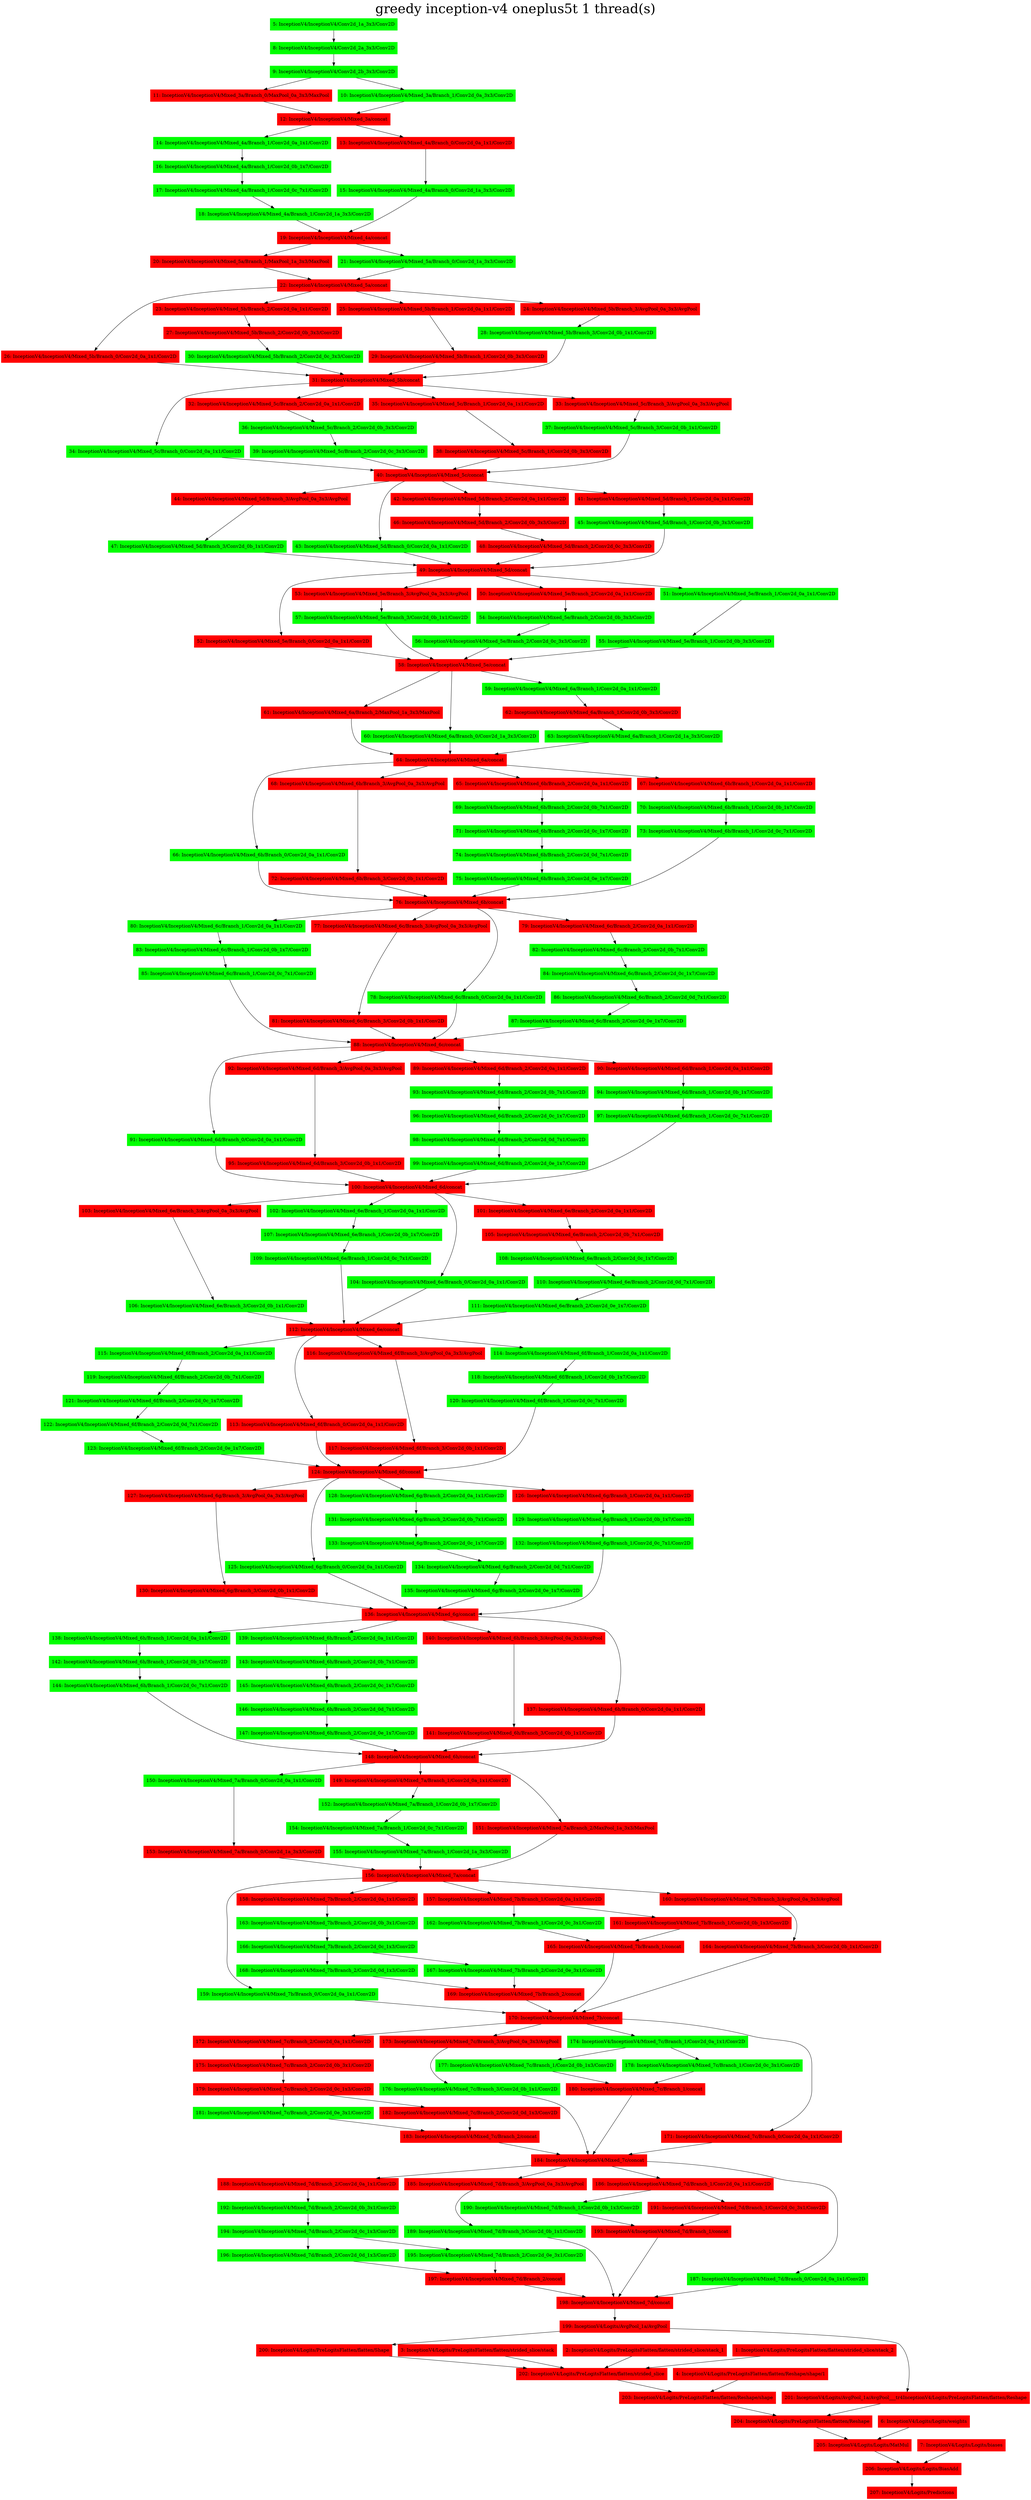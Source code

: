 digraph G {
label     = "greedy inception-v4 oneplus5t 1 thread(s)"
    labelloc  =  t // t: Place the graph's title on top.
    fontsize  = 40 // Make title stand out by giving a large font size
    fontcolor = black"5: InceptionV4/InceptionV4/Conv2d_1a_3x3/Conv2D"->"8: InceptionV4/InceptionV4/Conv2d_2a_3x3/Conv2D";
"5: InceptionV4/InceptionV4/Conv2d_1a_3x3/Conv2D" [shape=box,style=filled,color=green];
"8: InceptionV4/InceptionV4/Conv2d_2a_3x3/Conv2D"->"9: InceptionV4/InceptionV4/Conv2d_2b_3x3/Conv2D";
"8: InceptionV4/InceptionV4/Conv2d_2a_3x3/Conv2D" [shape=box,style=filled,color=green];
"9: InceptionV4/InceptionV4/Conv2d_2b_3x3/Conv2D"->"11: InceptionV4/InceptionV4/Mixed_3a/Branch_0/MaxPool_0a_3x3/MaxPool";
"9: InceptionV4/InceptionV4/Conv2d_2b_3x3/Conv2D"->"10: InceptionV4/InceptionV4/Mixed_3a/Branch_1/Conv2d_0a_3x3/Conv2D";
"9: InceptionV4/InceptionV4/Conv2d_2b_3x3/Conv2D" [shape=box,style=filled,color=green];
"11: InceptionV4/InceptionV4/Mixed_3a/Branch_0/MaxPool_0a_3x3/MaxPool"->"12: InceptionV4/InceptionV4/Mixed_3a/concat";
"11: InceptionV4/InceptionV4/Mixed_3a/Branch_0/MaxPool_0a_3x3/MaxPool" [shape=box,style=filled,color=red];
"10: InceptionV4/InceptionV4/Mixed_3a/Branch_1/Conv2d_0a_3x3/Conv2D"->"12: InceptionV4/InceptionV4/Mixed_3a/concat";
"10: InceptionV4/InceptionV4/Mixed_3a/Branch_1/Conv2d_0a_3x3/Conv2D" [shape=box,style=filled,color=green];
"12: InceptionV4/InceptionV4/Mixed_3a/concat"->"14: InceptionV4/InceptionV4/Mixed_4a/Branch_1/Conv2d_0a_1x1/Conv2D";
"12: InceptionV4/InceptionV4/Mixed_3a/concat"->"13: InceptionV4/InceptionV4/Mixed_4a/Branch_0/Conv2d_0a_1x1/Conv2D";
"12: InceptionV4/InceptionV4/Mixed_3a/concat" [shape=box,style=filled,color=red];
"13: InceptionV4/InceptionV4/Mixed_4a/Branch_0/Conv2d_0a_1x1/Conv2D"->"15: InceptionV4/InceptionV4/Mixed_4a/Branch_0/Conv2d_1a_3x3/Conv2D";
"13: InceptionV4/InceptionV4/Mixed_4a/Branch_0/Conv2d_0a_1x1/Conv2D" [shape=box,style=filled,color=red];
"15: InceptionV4/InceptionV4/Mixed_4a/Branch_0/Conv2d_1a_3x3/Conv2D"->"19: InceptionV4/InceptionV4/Mixed_4a/concat";
"15: InceptionV4/InceptionV4/Mixed_4a/Branch_0/Conv2d_1a_3x3/Conv2D" [shape=box,style=filled,color=green];
"14: InceptionV4/InceptionV4/Mixed_4a/Branch_1/Conv2d_0a_1x1/Conv2D"->"16: InceptionV4/InceptionV4/Mixed_4a/Branch_1/Conv2d_0b_1x7/Conv2D";
"14: InceptionV4/InceptionV4/Mixed_4a/Branch_1/Conv2d_0a_1x1/Conv2D" [shape=box,style=filled,color=green];
"16: InceptionV4/InceptionV4/Mixed_4a/Branch_1/Conv2d_0b_1x7/Conv2D"->"17: InceptionV4/InceptionV4/Mixed_4a/Branch_1/Conv2d_0c_7x1/Conv2D";
"16: InceptionV4/InceptionV4/Mixed_4a/Branch_1/Conv2d_0b_1x7/Conv2D" [shape=box,style=filled,color=green];
"17: InceptionV4/InceptionV4/Mixed_4a/Branch_1/Conv2d_0c_7x1/Conv2D"->"18: InceptionV4/InceptionV4/Mixed_4a/Branch_1/Conv2d_1a_3x3/Conv2D";
"17: InceptionV4/InceptionV4/Mixed_4a/Branch_1/Conv2d_0c_7x1/Conv2D" [shape=box,style=filled,color=green];
"18: InceptionV4/InceptionV4/Mixed_4a/Branch_1/Conv2d_1a_3x3/Conv2D"->"19: InceptionV4/InceptionV4/Mixed_4a/concat";
"18: InceptionV4/InceptionV4/Mixed_4a/Branch_1/Conv2d_1a_3x3/Conv2D" [shape=box,style=filled,color=green];
"19: InceptionV4/InceptionV4/Mixed_4a/concat"->"20: InceptionV4/InceptionV4/Mixed_5a/Branch_1/MaxPool_1a_3x3/MaxPool";
"19: InceptionV4/InceptionV4/Mixed_4a/concat"->"21: InceptionV4/InceptionV4/Mixed_5a/Branch_0/Conv2d_1a_3x3/Conv2D";
"19: InceptionV4/InceptionV4/Mixed_4a/concat" [shape=box,style=filled,color=red];
"21: InceptionV4/InceptionV4/Mixed_5a/Branch_0/Conv2d_1a_3x3/Conv2D"->"22: InceptionV4/InceptionV4/Mixed_5a/concat";
"21: InceptionV4/InceptionV4/Mixed_5a/Branch_0/Conv2d_1a_3x3/Conv2D" [shape=box,style=filled,color=green];
"20: InceptionV4/InceptionV4/Mixed_5a/Branch_1/MaxPool_1a_3x3/MaxPool"->"22: InceptionV4/InceptionV4/Mixed_5a/concat";
"20: InceptionV4/InceptionV4/Mixed_5a/Branch_1/MaxPool_1a_3x3/MaxPool" [shape=box,style=filled,color=red];
"22: InceptionV4/InceptionV4/Mixed_5a/concat"->"26: InceptionV4/InceptionV4/Mixed_5b/Branch_0/Conv2d_0a_1x1/Conv2D";
"22: InceptionV4/InceptionV4/Mixed_5a/concat"->"23: InceptionV4/InceptionV4/Mixed_5b/Branch_2/Conv2d_0a_1x1/Conv2D";
"22: InceptionV4/InceptionV4/Mixed_5a/concat"->"25: InceptionV4/InceptionV4/Mixed_5b/Branch_1/Conv2d_0a_1x1/Conv2D";
"22: InceptionV4/InceptionV4/Mixed_5a/concat"->"24: InceptionV4/InceptionV4/Mixed_5b/Branch_3/AvgPool_0a_3x3/AvgPool";
"22: InceptionV4/InceptionV4/Mixed_5a/concat" [shape=box,style=filled,color=red];
"26: InceptionV4/InceptionV4/Mixed_5b/Branch_0/Conv2d_0a_1x1/Conv2D"->"31: InceptionV4/InceptionV4/Mixed_5b/concat";
"26: InceptionV4/InceptionV4/Mixed_5b/Branch_0/Conv2d_0a_1x1/Conv2D" [shape=box,style=filled,color=red];
"25: InceptionV4/InceptionV4/Mixed_5b/Branch_1/Conv2d_0a_1x1/Conv2D"->"29: InceptionV4/InceptionV4/Mixed_5b/Branch_1/Conv2d_0b_3x3/Conv2D";
"25: InceptionV4/InceptionV4/Mixed_5b/Branch_1/Conv2d_0a_1x1/Conv2D" [shape=box,style=filled,color=red];
"29: InceptionV4/InceptionV4/Mixed_5b/Branch_1/Conv2d_0b_3x3/Conv2D"->"31: InceptionV4/InceptionV4/Mixed_5b/concat";
"29: InceptionV4/InceptionV4/Mixed_5b/Branch_1/Conv2d_0b_3x3/Conv2D" [shape=box,style=filled,color=red];
"23: InceptionV4/InceptionV4/Mixed_5b/Branch_2/Conv2d_0a_1x1/Conv2D"->"27: InceptionV4/InceptionV4/Mixed_5b/Branch_2/Conv2d_0b_3x3/Conv2D";
"23: InceptionV4/InceptionV4/Mixed_5b/Branch_2/Conv2d_0a_1x1/Conv2D" [shape=box,style=filled,color=red];
"27: InceptionV4/InceptionV4/Mixed_5b/Branch_2/Conv2d_0b_3x3/Conv2D"->"30: InceptionV4/InceptionV4/Mixed_5b/Branch_2/Conv2d_0c_3x3/Conv2D";
"27: InceptionV4/InceptionV4/Mixed_5b/Branch_2/Conv2d_0b_3x3/Conv2D" [shape=box,style=filled,color=red];
"30: InceptionV4/InceptionV4/Mixed_5b/Branch_2/Conv2d_0c_3x3/Conv2D"->"31: InceptionV4/InceptionV4/Mixed_5b/concat";
"30: InceptionV4/InceptionV4/Mixed_5b/Branch_2/Conv2d_0c_3x3/Conv2D" [shape=box,style=filled,color=green];
"24: InceptionV4/InceptionV4/Mixed_5b/Branch_3/AvgPool_0a_3x3/AvgPool"->"28: InceptionV4/InceptionV4/Mixed_5b/Branch_3/Conv2d_0b_1x1/Conv2D";
"24: InceptionV4/InceptionV4/Mixed_5b/Branch_3/AvgPool_0a_3x3/AvgPool" [shape=box,style=filled,color=red];
"28: InceptionV4/InceptionV4/Mixed_5b/Branch_3/Conv2d_0b_1x1/Conv2D"->"31: InceptionV4/InceptionV4/Mixed_5b/concat";
"28: InceptionV4/InceptionV4/Mixed_5b/Branch_3/Conv2d_0b_1x1/Conv2D" [shape=box,style=filled,color=green];
"31: InceptionV4/InceptionV4/Mixed_5b/concat"->"34: InceptionV4/InceptionV4/Mixed_5c/Branch_0/Conv2d_0a_1x1/Conv2D";
"31: InceptionV4/InceptionV4/Mixed_5b/concat"->"32: InceptionV4/InceptionV4/Mixed_5c/Branch_2/Conv2d_0a_1x1/Conv2D";
"31: InceptionV4/InceptionV4/Mixed_5b/concat"->"35: InceptionV4/InceptionV4/Mixed_5c/Branch_1/Conv2d_0a_1x1/Conv2D";
"31: InceptionV4/InceptionV4/Mixed_5b/concat"->"33: InceptionV4/InceptionV4/Mixed_5c/Branch_3/AvgPool_0a_3x3/AvgPool";
"31: InceptionV4/InceptionV4/Mixed_5b/concat" [shape=box,style=filled,color=red];
"34: InceptionV4/InceptionV4/Mixed_5c/Branch_0/Conv2d_0a_1x1/Conv2D"->"40: InceptionV4/InceptionV4/Mixed_5c/concat";
"34: InceptionV4/InceptionV4/Mixed_5c/Branch_0/Conv2d_0a_1x1/Conv2D" [shape=box,style=filled,color=green];
"35: InceptionV4/InceptionV4/Mixed_5c/Branch_1/Conv2d_0a_1x1/Conv2D"->"38: InceptionV4/InceptionV4/Mixed_5c/Branch_1/Conv2d_0b_3x3/Conv2D";
"35: InceptionV4/InceptionV4/Mixed_5c/Branch_1/Conv2d_0a_1x1/Conv2D" [shape=box,style=filled,color=red];
"38: InceptionV4/InceptionV4/Mixed_5c/Branch_1/Conv2d_0b_3x3/Conv2D"->"40: InceptionV4/InceptionV4/Mixed_5c/concat";
"38: InceptionV4/InceptionV4/Mixed_5c/Branch_1/Conv2d_0b_3x3/Conv2D" [shape=box,style=filled,color=red];
"32: InceptionV4/InceptionV4/Mixed_5c/Branch_2/Conv2d_0a_1x1/Conv2D"->"36: InceptionV4/InceptionV4/Mixed_5c/Branch_2/Conv2d_0b_3x3/Conv2D";
"32: InceptionV4/InceptionV4/Mixed_5c/Branch_2/Conv2d_0a_1x1/Conv2D" [shape=box,style=filled,color=red];
"36: InceptionV4/InceptionV4/Mixed_5c/Branch_2/Conv2d_0b_3x3/Conv2D"->"39: InceptionV4/InceptionV4/Mixed_5c/Branch_2/Conv2d_0c_3x3/Conv2D";
"36: InceptionV4/InceptionV4/Mixed_5c/Branch_2/Conv2d_0b_3x3/Conv2D" [shape=box,style=filled,color=green];
"39: InceptionV4/InceptionV4/Mixed_5c/Branch_2/Conv2d_0c_3x3/Conv2D"->"40: InceptionV4/InceptionV4/Mixed_5c/concat";
"39: InceptionV4/InceptionV4/Mixed_5c/Branch_2/Conv2d_0c_3x3/Conv2D" [shape=box,style=filled,color=green];
"33: InceptionV4/InceptionV4/Mixed_5c/Branch_3/AvgPool_0a_3x3/AvgPool"->"37: InceptionV4/InceptionV4/Mixed_5c/Branch_3/Conv2d_0b_1x1/Conv2D";
"33: InceptionV4/InceptionV4/Mixed_5c/Branch_3/AvgPool_0a_3x3/AvgPool" [shape=box,style=filled,color=red];
"37: InceptionV4/InceptionV4/Mixed_5c/Branch_3/Conv2d_0b_1x1/Conv2D"->"40: InceptionV4/InceptionV4/Mixed_5c/concat";
"37: InceptionV4/InceptionV4/Mixed_5c/Branch_3/Conv2d_0b_1x1/Conv2D" [shape=box,style=filled,color=green];
"40: InceptionV4/InceptionV4/Mixed_5c/concat"->"44: InceptionV4/InceptionV4/Mixed_5d/Branch_3/AvgPool_0a_3x3/AvgPool";
"40: InceptionV4/InceptionV4/Mixed_5c/concat"->"43: InceptionV4/InceptionV4/Mixed_5d/Branch_0/Conv2d_0a_1x1/Conv2D";
"40: InceptionV4/InceptionV4/Mixed_5c/concat"->"42: InceptionV4/InceptionV4/Mixed_5d/Branch_2/Conv2d_0a_1x1/Conv2D";
"40: InceptionV4/InceptionV4/Mixed_5c/concat"->"41: InceptionV4/InceptionV4/Mixed_5d/Branch_1/Conv2d_0a_1x1/Conv2D";
"40: InceptionV4/InceptionV4/Mixed_5c/concat" [shape=box,style=filled,color=red];
"43: InceptionV4/InceptionV4/Mixed_5d/Branch_0/Conv2d_0a_1x1/Conv2D"->"49: InceptionV4/InceptionV4/Mixed_5d/concat";
"43: InceptionV4/InceptionV4/Mixed_5d/Branch_0/Conv2d_0a_1x1/Conv2D" [shape=box,style=filled,color=green];
"41: InceptionV4/InceptionV4/Mixed_5d/Branch_1/Conv2d_0a_1x1/Conv2D"->"45: InceptionV4/InceptionV4/Mixed_5d/Branch_1/Conv2d_0b_3x3/Conv2D";
"41: InceptionV4/InceptionV4/Mixed_5d/Branch_1/Conv2d_0a_1x1/Conv2D" [shape=box,style=filled,color=red];
"45: InceptionV4/InceptionV4/Mixed_5d/Branch_1/Conv2d_0b_3x3/Conv2D"->"49: InceptionV4/InceptionV4/Mixed_5d/concat";
"45: InceptionV4/InceptionV4/Mixed_5d/Branch_1/Conv2d_0b_3x3/Conv2D" [shape=box,style=filled,color=green];
"42: InceptionV4/InceptionV4/Mixed_5d/Branch_2/Conv2d_0a_1x1/Conv2D"->"46: InceptionV4/InceptionV4/Mixed_5d/Branch_2/Conv2d_0b_3x3/Conv2D";
"42: InceptionV4/InceptionV4/Mixed_5d/Branch_2/Conv2d_0a_1x1/Conv2D" [shape=box,style=filled,color=red];
"46: InceptionV4/InceptionV4/Mixed_5d/Branch_2/Conv2d_0b_3x3/Conv2D"->"48: InceptionV4/InceptionV4/Mixed_5d/Branch_2/Conv2d_0c_3x3/Conv2D";
"46: InceptionV4/InceptionV4/Mixed_5d/Branch_2/Conv2d_0b_3x3/Conv2D" [shape=box,style=filled,color=red];
"48: InceptionV4/InceptionV4/Mixed_5d/Branch_2/Conv2d_0c_3x3/Conv2D"->"49: InceptionV4/InceptionV4/Mixed_5d/concat";
"48: InceptionV4/InceptionV4/Mixed_5d/Branch_2/Conv2d_0c_3x3/Conv2D" [shape=box,style=filled,color=red];
"44: InceptionV4/InceptionV4/Mixed_5d/Branch_3/AvgPool_0a_3x3/AvgPool"->"47: InceptionV4/InceptionV4/Mixed_5d/Branch_3/Conv2d_0b_1x1/Conv2D";
"44: InceptionV4/InceptionV4/Mixed_5d/Branch_3/AvgPool_0a_3x3/AvgPool" [shape=box,style=filled,color=red];
"47: InceptionV4/InceptionV4/Mixed_5d/Branch_3/Conv2d_0b_1x1/Conv2D"->"49: InceptionV4/InceptionV4/Mixed_5d/concat";
"47: InceptionV4/InceptionV4/Mixed_5d/Branch_3/Conv2d_0b_1x1/Conv2D" [shape=box,style=filled,color=green];
"49: InceptionV4/InceptionV4/Mixed_5d/concat"->"52: InceptionV4/InceptionV4/Mixed_5e/Branch_0/Conv2d_0a_1x1/Conv2D";
"49: InceptionV4/InceptionV4/Mixed_5d/concat"->"53: InceptionV4/InceptionV4/Mixed_5e/Branch_3/AvgPool_0a_3x3/AvgPool";
"49: InceptionV4/InceptionV4/Mixed_5d/concat"->"50: InceptionV4/InceptionV4/Mixed_5e/Branch_2/Conv2d_0a_1x1/Conv2D";
"49: InceptionV4/InceptionV4/Mixed_5d/concat"->"51: InceptionV4/InceptionV4/Mixed_5e/Branch_1/Conv2d_0a_1x1/Conv2D";
"49: InceptionV4/InceptionV4/Mixed_5d/concat" [shape=box,style=filled,color=red];
"52: InceptionV4/InceptionV4/Mixed_5e/Branch_0/Conv2d_0a_1x1/Conv2D"->"58: InceptionV4/InceptionV4/Mixed_5e/concat";
"52: InceptionV4/InceptionV4/Mixed_5e/Branch_0/Conv2d_0a_1x1/Conv2D" [shape=box,style=filled,color=red];
"51: InceptionV4/InceptionV4/Mixed_5e/Branch_1/Conv2d_0a_1x1/Conv2D"->"55: InceptionV4/InceptionV4/Mixed_5e/Branch_1/Conv2d_0b_3x3/Conv2D";
"51: InceptionV4/InceptionV4/Mixed_5e/Branch_1/Conv2d_0a_1x1/Conv2D" [shape=box,style=filled,color=green];
"55: InceptionV4/InceptionV4/Mixed_5e/Branch_1/Conv2d_0b_3x3/Conv2D"->"58: InceptionV4/InceptionV4/Mixed_5e/concat";
"55: InceptionV4/InceptionV4/Mixed_5e/Branch_1/Conv2d_0b_3x3/Conv2D" [shape=box,style=filled,color=green];
"50: InceptionV4/InceptionV4/Mixed_5e/Branch_2/Conv2d_0a_1x1/Conv2D"->"54: InceptionV4/InceptionV4/Mixed_5e/Branch_2/Conv2d_0b_3x3/Conv2D";
"50: InceptionV4/InceptionV4/Mixed_5e/Branch_2/Conv2d_0a_1x1/Conv2D" [shape=box,style=filled,color=red];
"54: InceptionV4/InceptionV4/Mixed_5e/Branch_2/Conv2d_0b_3x3/Conv2D"->"56: InceptionV4/InceptionV4/Mixed_5e/Branch_2/Conv2d_0c_3x3/Conv2D";
"54: InceptionV4/InceptionV4/Mixed_5e/Branch_2/Conv2d_0b_3x3/Conv2D" [shape=box,style=filled,color=green];
"56: InceptionV4/InceptionV4/Mixed_5e/Branch_2/Conv2d_0c_3x3/Conv2D"->"58: InceptionV4/InceptionV4/Mixed_5e/concat";
"56: InceptionV4/InceptionV4/Mixed_5e/Branch_2/Conv2d_0c_3x3/Conv2D" [shape=box,style=filled,color=green];
"53: InceptionV4/InceptionV4/Mixed_5e/Branch_3/AvgPool_0a_3x3/AvgPool"->"57: InceptionV4/InceptionV4/Mixed_5e/Branch_3/Conv2d_0b_1x1/Conv2D";
"53: InceptionV4/InceptionV4/Mixed_5e/Branch_3/AvgPool_0a_3x3/AvgPool" [shape=box,style=filled,color=red];
"57: InceptionV4/InceptionV4/Mixed_5e/Branch_3/Conv2d_0b_1x1/Conv2D"->"58: InceptionV4/InceptionV4/Mixed_5e/concat";
"57: InceptionV4/InceptionV4/Mixed_5e/Branch_3/Conv2d_0b_1x1/Conv2D" [shape=box,style=filled,color=green];
"58: InceptionV4/InceptionV4/Mixed_5e/concat"->"61: InceptionV4/InceptionV4/Mixed_6a/Branch_2/MaxPool_1a_3x3/MaxPool";
"58: InceptionV4/InceptionV4/Mixed_5e/concat"->"60: InceptionV4/InceptionV4/Mixed_6a/Branch_0/Conv2d_1a_3x3/Conv2D";
"58: InceptionV4/InceptionV4/Mixed_5e/concat"->"59: InceptionV4/InceptionV4/Mixed_6a/Branch_1/Conv2d_0a_1x1/Conv2D";
"58: InceptionV4/InceptionV4/Mixed_5e/concat" [shape=box,style=filled,color=red];
"60: InceptionV4/InceptionV4/Mixed_6a/Branch_0/Conv2d_1a_3x3/Conv2D"->"64: InceptionV4/InceptionV4/Mixed_6a/concat";
"60: InceptionV4/InceptionV4/Mixed_6a/Branch_0/Conv2d_1a_3x3/Conv2D" [shape=box,style=filled,color=green];
"59: InceptionV4/InceptionV4/Mixed_6a/Branch_1/Conv2d_0a_1x1/Conv2D"->"62: InceptionV4/InceptionV4/Mixed_6a/Branch_1/Conv2d_0b_3x3/Conv2D";
"59: InceptionV4/InceptionV4/Mixed_6a/Branch_1/Conv2d_0a_1x1/Conv2D" [shape=box,style=filled,color=green];
"62: InceptionV4/InceptionV4/Mixed_6a/Branch_1/Conv2d_0b_3x3/Conv2D"->"63: InceptionV4/InceptionV4/Mixed_6a/Branch_1/Conv2d_1a_3x3/Conv2D";
"62: InceptionV4/InceptionV4/Mixed_6a/Branch_1/Conv2d_0b_3x3/Conv2D" [shape=box,style=filled,color=red];
"63: InceptionV4/InceptionV4/Mixed_6a/Branch_1/Conv2d_1a_3x3/Conv2D"->"64: InceptionV4/InceptionV4/Mixed_6a/concat";
"63: InceptionV4/InceptionV4/Mixed_6a/Branch_1/Conv2d_1a_3x3/Conv2D" [shape=box,style=filled,color=green];
"61: InceptionV4/InceptionV4/Mixed_6a/Branch_2/MaxPool_1a_3x3/MaxPool"->"64: InceptionV4/InceptionV4/Mixed_6a/concat";
"61: InceptionV4/InceptionV4/Mixed_6a/Branch_2/MaxPool_1a_3x3/MaxPool" [shape=box,style=filled,color=red];
"64: InceptionV4/InceptionV4/Mixed_6a/concat"->"66: InceptionV4/InceptionV4/Mixed_6b/Branch_0/Conv2d_0a_1x1/Conv2D";
"64: InceptionV4/InceptionV4/Mixed_6a/concat"->"68: InceptionV4/InceptionV4/Mixed_6b/Branch_3/AvgPool_0a_3x3/AvgPool";
"64: InceptionV4/InceptionV4/Mixed_6a/concat"->"65: InceptionV4/InceptionV4/Mixed_6b/Branch_2/Conv2d_0a_1x1/Conv2D";
"64: InceptionV4/InceptionV4/Mixed_6a/concat"->"67: InceptionV4/InceptionV4/Mixed_6b/Branch_1/Conv2d_0a_1x1/Conv2D";
"64: InceptionV4/InceptionV4/Mixed_6a/concat" [shape=box,style=filled,color=red];
"66: InceptionV4/InceptionV4/Mixed_6b/Branch_0/Conv2d_0a_1x1/Conv2D"->"76: InceptionV4/InceptionV4/Mixed_6b/concat";
"66: InceptionV4/InceptionV4/Mixed_6b/Branch_0/Conv2d_0a_1x1/Conv2D" [shape=box,style=filled,color=green];
"67: InceptionV4/InceptionV4/Mixed_6b/Branch_1/Conv2d_0a_1x1/Conv2D"->"70: InceptionV4/InceptionV4/Mixed_6b/Branch_1/Conv2d_0b_1x7/Conv2D";
"67: InceptionV4/InceptionV4/Mixed_6b/Branch_1/Conv2d_0a_1x1/Conv2D" [shape=box,style=filled,color=red];
"70: InceptionV4/InceptionV4/Mixed_6b/Branch_1/Conv2d_0b_1x7/Conv2D"->"73: InceptionV4/InceptionV4/Mixed_6b/Branch_1/Conv2d_0c_7x1/Conv2D";
"70: InceptionV4/InceptionV4/Mixed_6b/Branch_1/Conv2d_0b_1x7/Conv2D" [shape=box,style=filled,color=green];
"73: InceptionV4/InceptionV4/Mixed_6b/Branch_1/Conv2d_0c_7x1/Conv2D"->"76: InceptionV4/InceptionV4/Mixed_6b/concat";
"73: InceptionV4/InceptionV4/Mixed_6b/Branch_1/Conv2d_0c_7x1/Conv2D" [shape=box,style=filled,color=green];
"65: InceptionV4/InceptionV4/Mixed_6b/Branch_2/Conv2d_0a_1x1/Conv2D"->"69: InceptionV4/InceptionV4/Mixed_6b/Branch_2/Conv2d_0b_7x1/Conv2D";
"65: InceptionV4/InceptionV4/Mixed_6b/Branch_2/Conv2d_0a_1x1/Conv2D" [shape=box,style=filled,color=red];
"69: InceptionV4/InceptionV4/Mixed_6b/Branch_2/Conv2d_0b_7x1/Conv2D"->"71: InceptionV4/InceptionV4/Mixed_6b/Branch_2/Conv2d_0c_1x7/Conv2D";
"69: InceptionV4/InceptionV4/Mixed_6b/Branch_2/Conv2d_0b_7x1/Conv2D" [shape=box,style=filled,color=green];
"71: InceptionV4/InceptionV4/Mixed_6b/Branch_2/Conv2d_0c_1x7/Conv2D"->"74: InceptionV4/InceptionV4/Mixed_6b/Branch_2/Conv2d_0d_7x1/Conv2D";
"71: InceptionV4/InceptionV4/Mixed_6b/Branch_2/Conv2d_0c_1x7/Conv2D" [shape=box,style=filled,color=green];
"74: InceptionV4/InceptionV4/Mixed_6b/Branch_2/Conv2d_0d_7x1/Conv2D"->"75: InceptionV4/InceptionV4/Mixed_6b/Branch_2/Conv2d_0e_1x7/Conv2D";
"74: InceptionV4/InceptionV4/Mixed_6b/Branch_2/Conv2d_0d_7x1/Conv2D" [shape=box,style=filled,color=green];
"75: InceptionV4/InceptionV4/Mixed_6b/Branch_2/Conv2d_0e_1x7/Conv2D"->"76: InceptionV4/InceptionV4/Mixed_6b/concat";
"75: InceptionV4/InceptionV4/Mixed_6b/Branch_2/Conv2d_0e_1x7/Conv2D" [shape=box,style=filled,color=green];
"68: InceptionV4/InceptionV4/Mixed_6b/Branch_3/AvgPool_0a_3x3/AvgPool"->"72: InceptionV4/InceptionV4/Mixed_6b/Branch_3/Conv2d_0b_1x1/Conv2D";
"68: InceptionV4/InceptionV4/Mixed_6b/Branch_3/AvgPool_0a_3x3/AvgPool" [shape=box,style=filled,color=red];
"72: InceptionV4/InceptionV4/Mixed_6b/Branch_3/Conv2d_0b_1x1/Conv2D"->"76: InceptionV4/InceptionV4/Mixed_6b/concat";
"72: InceptionV4/InceptionV4/Mixed_6b/Branch_3/Conv2d_0b_1x1/Conv2D" [shape=box,style=filled,color=red];
"76: InceptionV4/InceptionV4/Mixed_6b/concat"->"80: InceptionV4/InceptionV4/Mixed_6c/Branch_1/Conv2d_0a_1x1/Conv2D";
"76: InceptionV4/InceptionV4/Mixed_6b/concat"->"77: InceptionV4/InceptionV4/Mixed_6c/Branch_3/AvgPool_0a_3x3/AvgPool";
"76: InceptionV4/InceptionV4/Mixed_6b/concat"->"78: InceptionV4/InceptionV4/Mixed_6c/Branch_0/Conv2d_0a_1x1/Conv2D";
"76: InceptionV4/InceptionV4/Mixed_6b/concat"->"79: InceptionV4/InceptionV4/Mixed_6c/Branch_2/Conv2d_0a_1x1/Conv2D";
"76: InceptionV4/InceptionV4/Mixed_6b/concat" [shape=box,style=filled,color=red];
"78: InceptionV4/InceptionV4/Mixed_6c/Branch_0/Conv2d_0a_1x1/Conv2D"->"88: InceptionV4/InceptionV4/Mixed_6c/concat";
"78: InceptionV4/InceptionV4/Mixed_6c/Branch_0/Conv2d_0a_1x1/Conv2D" [shape=box,style=filled,color=green];
"80: InceptionV4/InceptionV4/Mixed_6c/Branch_1/Conv2d_0a_1x1/Conv2D"->"83: InceptionV4/InceptionV4/Mixed_6c/Branch_1/Conv2d_0b_1x7/Conv2D";
"80: InceptionV4/InceptionV4/Mixed_6c/Branch_1/Conv2d_0a_1x1/Conv2D" [shape=box,style=filled,color=green];
"83: InceptionV4/InceptionV4/Mixed_6c/Branch_1/Conv2d_0b_1x7/Conv2D"->"85: InceptionV4/InceptionV4/Mixed_6c/Branch_1/Conv2d_0c_7x1/Conv2D";
"83: InceptionV4/InceptionV4/Mixed_6c/Branch_1/Conv2d_0b_1x7/Conv2D" [shape=box,style=filled,color=green];
"85: InceptionV4/InceptionV4/Mixed_6c/Branch_1/Conv2d_0c_7x1/Conv2D"->"88: InceptionV4/InceptionV4/Mixed_6c/concat";
"85: InceptionV4/InceptionV4/Mixed_6c/Branch_1/Conv2d_0c_7x1/Conv2D" [shape=box,style=filled,color=green];
"79: InceptionV4/InceptionV4/Mixed_6c/Branch_2/Conv2d_0a_1x1/Conv2D"->"82: InceptionV4/InceptionV4/Mixed_6c/Branch_2/Conv2d_0b_7x1/Conv2D";
"79: InceptionV4/InceptionV4/Mixed_6c/Branch_2/Conv2d_0a_1x1/Conv2D" [shape=box,style=filled,color=red];
"82: InceptionV4/InceptionV4/Mixed_6c/Branch_2/Conv2d_0b_7x1/Conv2D"->"84: InceptionV4/InceptionV4/Mixed_6c/Branch_2/Conv2d_0c_1x7/Conv2D";
"82: InceptionV4/InceptionV4/Mixed_6c/Branch_2/Conv2d_0b_7x1/Conv2D" [shape=box,style=filled,color=green];
"84: InceptionV4/InceptionV4/Mixed_6c/Branch_2/Conv2d_0c_1x7/Conv2D"->"86: InceptionV4/InceptionV4/Mixed_6c/Branch_2/Conv2d_0d_7x1/Conv2D";
"84: InceptionV4/InceptionV4/Mixed_6c/Branch_2/Conv2d_0c_1x7/Conv2D" [shape=box,style=filled,color=green];
"86: InceptionV4/InceptionV4/Mixed_6c/Branch_2/Conv2d_0d_7x1/Conv2D"->"87: InceptionV4/InceptionV4/Mixed_6c/Branch_2/Conv2d_0e_1x7/Conv2D";
"86: InceptionV4/InceptionV4/Mixed_6c/Branch_2/Conv2d_0d_7x1/Conv2D" [shape=box,style=filled,color=green];
"87: InceptionV4/InceptionV4/Mixed_6c/Branch_2/Conv2d_0e_1x7/Conv2D"->"88: InceptionV4/InceptionV4/Mixed_6c/concat";
"87: InceptionV4/InceptionV4/Mixed_6c/Branch_2/Conv2d_0e_1x7/Conv2D" [shape=box,style=filled,color=green];
"77: InceptionV4/InceptionV4/Mixed_6c/Branch_3/AvgPool_0a_3x3/AvgPool"->"81: InceptionV4/InceptionV4/Mixed_6c/Branch_3/Conv2d_0b_1x1/Conv2D";
"77: InceptionV4/InceptionV4/Mixed_6c/Branch_3/AvgPool_0a_3x3/AvgPool" [shape=box,style=filled,color=red];
"81: InceptionV4/InceptionV4/Mixed_6c/Branch_3/Conv2d_0b_1x1/Conv2D"->"88: InceptionV4/InceptionV4/Mixed_6c/concat";
"81: InceptionV4/InceptionV4/Mixed_6c/Branch_3/Conv2d_0b_1x1/Conv2D" [shape=box,style=filled,color=red];
"88: InceptionV4/InceptionV4/Mixed_6c/concat"->"91: InceptionV4/InceptionV4/Mixed_6d/Branch_0/Conv2d_0a_1x1/Conv2D";
"88: InceptionV4/InceptionV4/Mixed_6c/concat"->"92: InceptionV4/InceptionV4/Mixed_6d/Branch_3/AvgPool_0a_3x3/AvgPool";
"88: InceptionV4/InceptionV4/Mixed_6c/concat"->"89: InceptionV4/InceptionV4/Mixed_6d/Branch_2/Conv2d_0a_1x1/Conv2D";
"88: InceptionV4/InceptionV4/Mixed_6c/concat"->"90: InceptionV4/InceptionV4/Mixed_6d/Branch_1/Conv2d_0a_1x1/Conv2D";
"88: InceptionV4/InceptionV4/Mixed_6c/concat" [shape=box,style=filled,color=red];
"91: InceptionV4/InceptionV4/Mixed_6d/Branch_0/Conv2d_0a_1x1/Conv2D"->"100: InceptionV4/InceptionV4/Mixed_6d/concat";
"91: InceptionV4/InceptionV4/Mixed_6d/Branch_0/Conv2d_0a_1x1/Conv2D" [shape=box,style=filled,color=green];
"90: InceptionV4/InceptionV4/Mixed_6d/Branch_1/Conv2d_0a_1x1/Conv2D"->"94: InceptionV4/InceptionV4/Mixed_6d/Branch_1/Conv2d_0b_1x7/Conv2D";
"90: InceptionV4/InceptionV4/Mixed_6d/Branch_1/Conv2d_0a_1x1/Conv2D" [shape=box,style=filled,color=red];
"94: InceptionV4/InceptionV4/Mixed_6d/Branch_1/Conv2d_0b_1x7/Conv2D"->"97: InceptionV4/InceptionV4/Mixed_6d/Branch_1/Conv2d_0c_7x1/Conv2D";
"94: InceptionV4/InceptionV4/Mixed_6d/Branch_1/Conv2d_0b_1x7/Conv2D" [shape=box,style=filled,color=green];
"97: InceptionV4/InceptionV4/Mixed_6d/Branch_1/Conv2d_0c_7x1/Conv2D"->"100: InceptionV4/InceptionV4/Mixed_6d/concat";
"97: InceptionV4/InceptionV4/Mixed_6d/Branch_1/Conv2d_0c_7x1/Conv2D" [shape=box,style=filled,color=green];
"89: InceptionV4/InceptionV4/Mixed_6d/Branch_2/Conv2d_0a_1x1/Conv2D"->"93: InceptionV4/InceptionV4/Mixed_6d/Branch_2/Conv2d_0b_7x1/Conv2D";
"89: InceptionV4/InceptionV4/Mixed_6d/Branch_2/Conv2d_0a_1x1/Conv2D" [shape=box,style=filled,color=red];
"93: InceptionV4/InceptionV4/Mixed_6d/Branch_2/Conv2d_0b_7x1/Conv2D"->"96: InceptionV4/InceptionV4/Mixed_6d/Branch_2/Conv2d_0c_1x7/Conv2D";
"93: InceptionV4/InceptionV4/Mixed_6d/Branch_2/Conv2d_0b_7x1/Conv2D" [shape=box,style=filled,color=green];
"96: InceptionV4/InceptionV4/Mixed_6d/Branch_2/Conv2d_0c_1x7/Conv2D"->"98: InceptionV4/InceptionV4/Mixed_6d/Branch_2/Conv2d_0d_7x1/Conv2D";
"96: InceptionV4/InceptionV4/Mixed_6d/Branch_2/Conv2d_0c_1x7/Conv2D" [shape=box,style=filled,color=green];
"98: InceptionV4/InceptionV4/Mixed_6d/Branch_2/Conv2d_0d_7x1/Conv2D"->"99: InceptionV4/InceptionV4/Mixed_6d/Branch_2/Conv2d_0e_1x7/Conv2D";
"98: InceptionV4/InceptionV4/Mixed_6d/Branch_2/Conv2d_0d_7x1/Conv2D" [shape=box,style=filled,color=green];
"99: InceptionV4/InceptionV4/Mixed_6d/Branch_2/Conv2d_0e_1x7/Conv2D"->"100: InceptionV4/InceptionV4/Mixed_6d/concat";
"99: InceptionV4/InceptionV4/Mixed_6d/Branch_2/Conv2d_0e_1x7/Conv2D" [shape=box,style=filled,color=green];
"92: InceptionV4/InceptionV4/Mixed_6d/Branch_3/AvgPool_0a_3x3/AvgPool"->"95: InceptionV4/InceptionV4/Mixed_6d/Branch_3/Conv2d_0b_1x1/Conv2D";
"92: InceptionV4/InceptionV4/Mixed_6d/Branch_3/AvgPool_0a_3x3/AvgPool" [shape=box,style=filled,color=red];
"95: InceptionV4/InceptionV4/Mixed_6d/Branch_3/Conv2d_0b_1x1/Conv2D"->"100: InceptionV4/InceptionV4/Mixed_6d/concat";
"95: InceptionV4/InceptionV4/Mixed_6d/Branch_3/Conv2d_0b_1x1/Conv2D" [shape=box,style=filled,color=red];
"100: InceptionV4/InceptionV4/Mixed_6d/concat"->"103: InceptionV4/InceptionV4/Mixed_6e/Branch_3/AvgPool_0a_3x3/AvgPool";
"100: InceptionV4/InceptionV4/Mixed_6d/concat"->"102: InceptionV4/InceptionV4/Mixed_6e/Branch_1/Conv2d_0a_1x1/Conv2D";
"100: InceptionV4/InceptionV4/Mixed_6d/concat"->"104: InceptionV4/InceptionV4/Mixed_6e/Branch_0/Conv2d_0a_1x1/Conv2D";
"100: InceptionV4/InceptionV4/Mixed_6d/concat"->"101: InceptionV4/InceptionV4/Mixed_6e/Branch_2/Conv2d_0a_1x1/Conv2D";
"100: InceptionV4/InceptionV4/Mixed_6d/concat" [shape=box,style=filled,color=red];
"104: InceptionV4/InceptionV4/Mixed_6e/Branch_0/Conv2d_0a_1x1/Conv2D"->"112: InceptionV4/InceptionV4/Mixed_6e/concat";
"104: InceptionV4/InceptionV4/Mixed_6e/Branch_0/Conv2d_0a_1x1/Conv2D" [shape=box,style=filled,color=green];
"102: InceptionV4/InceptionV4/Mixed_6e/Branch_1/Conv2d_0a_1x1/Conv2D"->"107: InceptionV4/InceptionV4/Mixed_6e/Branch_1/Conv2d_0b_1x7/Conv2D";
"102: InceptionV4/InceptionV4/Mixed_6e/Branch_1/Conv2d_0a_1x1/Conv2D" [shape=box,style=filled,color=green];
"107: InceptionV4/InceptionV4/Mixed_6e/Branch_1/Conv2d_0b_1x7/Conv2D"->"109: InceptionV4/InceptionV4/Mixed_6e/Branch_1/Conv2d_0c_7x1/Conv2D";
"107: InceptionV4/InceptionV4/Mixed_6e/Branch_1/Conv2d_0b_1x7/Conv2D" [shape=box,style=filled,color=green];
"109: InceptionV4/InceptionV4/Mixed_6e/Branch_1/Conv2d_0c_7x1/Conv2D"->"112: InceptionV4/InceptionV4/Mixed_6e/concat";
"109: InceptionV4/InceptionV4/Mixed_6e/Branch_1/Conv2d_0c_7x1/Conv2D" [shape=box,style=filled,color=green];
"101: InceptionV4/InceptionV4/Mixed_6e/Branch_2/Conv2d_0a_1x1/Conv2D"->"105: InceptionV4/InceptionV4/Mixed_6e/Branch_2/Conv2d_0b_7x1/Conv2D";
"101: InceptionV4/InceptionV4/Mixed_6e/Branch_2/Conv2d_0a_1x1/Conv2D" [shape=box,style=filled,color=red];
"105: InceptionV4/InceptionV4/Mixed_6e/Branch_2/Conv2d_0b_7x1/Conv2D"->"108: InceptionV4/InceptionV4/Mixed_6e/Branch_2/Conv2d_0c_1x7/Conv2D";
"105: InceptionV4/InceptionV4/Mixed_6e/Branch_2/Conv2d_0b_7x1/Conv2D" [shape=box,style=filled,color=red];
"108: InceptionV4/InceptionV4/Mixed_6e/Branch_2/Conv2d_0c_1x7/Conv2D"->"110: InceptionV4/InceptionV4/Mixed_6e/Branch_2/Conv2d_0d_7x1/Conv2D";
"108: InceptionV4/InceptionV4/Mixed_6e/Branch_2/Conv2d_0c_1x7/Conv2D" [shape=box,style=filled,color=green];
"110: InceptionV4/InceptionV4/Mixed_6e/Branch_2/Conv2d_0d_7x1/Conv2D"->"111: InceptionV4/InceptionV4/Mixed_6e/Branch_2/Conv2d_0e_1x7/Conv2D";
"110: InceptionV4/InceptionV4/Mixed_6e/Branch_2/Conv2d_0d_7x1/Conv2D" [shape=box,style=filled,color=green];
"111: InceptionV4/InceptionV4/Mixed_6e/Branch_2/Conv2d_0e_1x7/Conv2D"->"112: InceptionV4/InceptionV4/Mixed_6e/concat";
"111: InceptionV4/InceptionV4/Mixed_6e/Branch_2/Conv2d_0e_1x7/Conv2D" [shape=box,style=filled,color=green];
"103: InceptionV4/InceptionV4/Mixed_6e/Branch_3/AvgPool_0a_3x3/AvgPool"->"106: InceptionV4/InceptionV4/Mixed_6e/Branch_3/Conv2d_0b_1x1/Conv2D";
"103: InceptionV4/InceptionV4/Mixed_6e/Branch_3/AvgPool_0a_3x3/AvgPool" [shape=box,style=filled,color=red];
"106: InceptionV4/InceptionV4/Mixed_6e/Branch_3/Conv2d_0b_1x1/Conv2D"->"112: InceptionV4/InceptionV4/Mixed_6e/concat";
"106: InceptionV4/InceptionV4/Mixed_6e/Branch_3/Conv2d_0b_1x1/Conv2D" [shape=box,style=filled,color=green];
"112: InceptionV4/InceptionV4/Mixed_6e/concat"->"115: InceptionV4/InceptionV4/Mixed_6f/Branch_2/Conv2d_0a_1x1/Conv2D";
"112: InceptionV4/InceptionV4/Mixed_6e/concat"->"113: InceptionV4/InceptionV4/Mixed_6f/Branch_0/Conv2d_0a_1x1/Conv2D";
"112: InceptionV4/InceptionV4/Mixed_6e/concat"->"116: InceptionV4/InceptionV4/Mixed_6f/Branch_3/AvgPool_0a_3x3/AvgPool";
"112: InceptionV4/InceptionV4/Mixed_6e/concat"->"114: InceptionV4/InceptionV4/Mixed_6f/Branch_1/Conv2d_0a_1x1/Conv2D";
"112: InceptionV4/InceptionV4/Mixed_6e/concat" [shape=box,style=filled,color=red];
"113: InceptionV4/InceptionV4/Mixed_6f/Branch_0/Conv2d_0a_1x1/Conv2D"->"124: InceptionV4/InceptionV4/Mixed_6f/concat";
"113: InceptionV4/InceptionV4/Mixed_6f/Branch_0/Conv2d_0a_1x1/Conv2D" [shape=box,style=filled,color=red];
"114: InceptionV4/InceptionV4/Mixed_6f/Branch_1/Conv2d_0a_1x1/Conv2D"->"118: InceptionV4/InceptionV4/Mixed_6f/Branch_1/Conv2d_0b_1x7/Conv2D";
"114: InceptionV4/InceptionV4/Mixed_6f/Branch_1/Conv2d_0a_1x1/Conv2D" [shape=box,style=filled,color=green];
"118: InceptionV4/InceptionV4/Mixed_6f/Branch_1/Conv2d_0b_1x7/Conv2D"->"120: InceptionV4/InceptionV4/Mixed_6f/Branch_1/Conv2d_0c_7x1/Conv2D";
"118: InceptionV4/InceptionV4/Mixed_6f/Branch_1/Conv2d_0b_1x7/Conv2D" [shape=box,style=filled,color=green];
"120: InceptionV4/InceptionV4/Mixed_6f/Branch_1/Conv2d_0c_7x1/Conv2D"->"124: InceptionV4/InceptionV4/Mixed_6f/concat";
"120: InceptionV4/InceptionV4/Mixed_6f/Branch_1/Conv2d_0c_7x1/Conv2D" [shape=box,style=filled,color=green];
"115: InceptionV4/InceptionV4/Mixed_6f/Branch_2/Conv2d_0a_1x1/Conv2D"->"119: InceptionV4/InceptionV4/Mixed_6f/Branch_2/Conv2d_0b_7x1/Conv2D";
"115: InceptionV4/InceptionV4/Mixed_6f/Branch_2/Conv2d_0a_1x1/Conv2D" [shape=box,style=filled,color=green];
"119: InceptionV4/InceptionV4/Mixed_6f/Branch_2/Conv2d_0b_7x1/Conv2D"->"121: InceptionV4/InceptionV4/Mixed_6f/Branch_2/Conv2d_0c_1x7/Conv2D";
"119: InceptionV4/InceptionV4/Mixed_6f/Branch_2/Conv2d_0b_7x1/Conv2D" [shape=box,style=filled,color=green];
"121: InceptionV4/InceptionV4/Mixed_6f/Branch_2/Conv2d_0c_1x7/Conv2D"->"122: InceptionV4/InceptionV4/Mixed_6f/Branch_2/Conv2d_0d_7x1/Conv2D";
"121: InceptionV4/InceptionV4/Mixed_6f/Branch_2/Conv2d_0c_1x7/Conv2D" [shape=box,style=filled,color=green];
"122: InceptionV4/InceptionV4/Mixed_6f/Branch_2/Conv2d_0d_7x1/Conv2D"->"123: InceptionV4/InceptionV4/Mixed_6f/Branch_2/Conv2d_0e_1x7/Conv2D";
"122: InceptionV4/InceptionV4/Mixed_6f/Branch_2/Conv2d_0d_7x1/Conv2D" [shape=box,style=filled,color=green];
"123: InceptionV4/InceptionV4/Mixed_6f/Branch_2/Conv2d_0e_1x7/Conv2D"->"124: InceptionV4/InceptionV4/Mixed_6f/concat";
"123: InceptionV4/InceptionV4/Mixed_6f/Branch_2/Conv2d_0e_1x7/Conv2D" [shape=box,style=filled,color=green];
"116: InceptionV4/InceptionV4/Mixed_6f/Branch_3/AvgPool_0a_3x3/AvgPool"->"117: InceptionV4/InceptionV4/Mixed_6f/Branch_3/Conv2d_0b_1x1/Conv2D";
"116: InceptionV4/InceptionV4/Mixed_6f/Branch_3/AvgPool_0a_3x3/AvgPool" [shape=box,style=filled,color=red];
"117: InceptionV4/InceptionV4/Mixed_6f/Branch_3/Conv2d_0b_1x1/Conv2D"->"124: InceptionV4/InceptionV4/Mixed_6f/concat";
"117: InceptionV4/InceptionV4/Mixed_6f/Branch_3/Conv2d_0b_1x1/Conv2D" [shape=box,style=filled,color=red];
"124: InceptionV4/InceptionV4/Mixed_6f/concat"->"127: InceptionV4/InceptionV4/Mixed_6g/Branch_3/AvgPool_0a_3x3/AvgPool";
"124: InceptionV4/InceptionV4/Mixed_6f/concat"->"125: InceptionV4/InceptionV4/Mixed_6g/Branch_0/Conv2d_0a_1x1/Conv2D";
"124: InceptionV4/InceptionV4/Mixed_6f/concat"->"128: InceptionV4/InceptionV4/Mixed_6g/Branch_2/Conv2d_0a_1x1/Conv2D";
"124: InceptionV4/InceptionV4/Mixed_6f/concat"->"126: InceptionV4/InceptionV4/Mixed_6g/Branch_1/Conv2d_0a_1x1/Conv2D";
"124: InceptionV4/InceptionV4/Mixed_6f/concat" [shape=box,style=filled,color=red];
"125: InceptionV4/InceptionV4/Mixed_6g/Branch_0/Conv2d_0a_1x1/Conv2D"->"136: InceptionV4/InceptionV4/Mixed_6g/concat";
"125: InceptionV4/InceptionV4/Mixed_6g/Branch_0/Conv2d_0a_1x1/Conv2D" [shape=box,style=filled,color=green];
"126: InceptionV4/InceptionV4/Mixed_6g/Branch_1/Conv2d_0a_1x1/Conv2D"->"129: InceptionV4/InceptionV4/Mixed_6g/Branch_1/Conv2d_0b_1x7/Conv2D";
"126: InceptionV4/InceptionV4/Mixed_6g/Branch_1/Conv2d_0a_1x1/Conv2D" [shape=box,style=filled,color=red];
"129: InceptionV4/InceptionV4/Mixed_6g/Branch_1/Conv2d_0b_1x7/Conv2D"->"132: InceptionV4/InceptionV4/Mixed_6g/Branch_1/Conv2d_0c_7x1/Conv2D";
"129: InceptionV4/InceptionV4/Mixed_6g/Branch_1/Conv2d_0b_1x7/Conv2D" [shape=box,style=filled,color=green];
"132: InceptionV4/InceptionV4/Mixed_6g/Branch_1/Conv2d_0c_7x1/Conv2D"->"136: InceptionV4/InceptionV4/Mixed_6g/concat";
"132: InceptionV4/InceptionV4/Mixed_6g/Branch_1/Conv2d_0c_7x1/Conv2D" [shape=box,style=filled,color=green];
"128: InceptionV4/InceptionV4/Mixed_6g/Branch_2/Conv2d_0a_1x1/Conv2D"->"131: InceptionV4/InceptionV4/Mixed_6g/Branch_2/Conv2d_0b_7x1/Conv2D";
"128: InceptionV4/InceptionV4/Mixed_6g/Branch_2/Conv2d_0a_1x1/Conv2D" [shape=box,style=filled,color=green];
"131: InceptionV4/InceptionV4/Mixed_6g/Branch_2/Conv2d_0b_7x1/Conv2D"->"133: InceptionV4/InceptionV4/Mixed_6g/Branch_2/Conv2d_0c_1x7/Conv2D";
"131: InceptionV4/InceptionV4/Mixed_6g/Branch_2/Conv2d_0b_7x1/Conv2D" [shape=box,style=filled,color=green];
"133: InceptionV4/InceptionV4/Mixed_6g/Branch_2/Conv2d_0c_1x7/Conv2D"->"134: InceptionV4/InceptionV4/Mixed_6g/Branch_2/Conv2d_0d_7x1/Conv2D";
"133: InceptionV4/InceptionV4/Mixed_6g/Branch_2/Conv2d_0c_1x7/Conv2D" [shape=box,style=filled,color=green];
"134: InceptionV4/InceptionV4/Mixed_6g/Branch_2/Conv2d_0d_7x1/Conv2D"->"135: InceptionV4/InceptionV4/Mixed_6g/Branch_2/Conv2d_0e_1x7/Conv2D";
"134: InceptionV4/InceptionV4/Mixed_6g/Branch_2/Conv2d_0d_7x1/Conv2D" [shape=box,style=filled,color=green];
"135: InceptionV4/InceptionV4/Mixed_6g/Branch_2/Conv2d_0e_1x7/Conv2D"->"136: InceptionV4/InceptionV4/Mixed_6g/concat";
"135: InceptionV4/InceptionV4/Mixed_6g/Branch_2/Conv2d_0e_1x7/Conv2D" [shape=box,style=filled,color=green];
"127: InceptionV4/InceptionV4/Mixed_6g/Branch_3/AvgPool_0a_3x3/AvgPool"->"130: InceptionV4/InceptionV4/Mixed_6g/Branch_3/Conv2d_0b_1x1/Conv2D";
"127: InceptionV4/InceptionV4/Mixed_6g/Branch_3/AvgPool_0a_3x3/AvgPool" [shape=box,style=filled,color=red];
"130: InceptionV4/InceptionV4/Mixed_6g/Branch_3/Conv2d_0b_1x1/Conv2D"->"136: InceptionV4/InceptionV4/Mixed_6g/concat";
"130: InceptionV4/InceptionV4/Mixed_6g/Branch_3/Conv2d_0b_1x1/Conv2D" [shape=box,style=filled,color=red];
"136: InceptionV4/InceptionV4/Mixed_6g/concat"->"138: InceptionV4/InceptionV4/Mixed_6h/Branch_1/Conv2d_0a_1x1/Conv2D";
"136: InceptionV4/InceptionV4/Mixed_6g/concat"->"139: InceptionV4/InceptionV4/Mixed_6h/Branch_2/Conv2d_0a_1x1/Conv2D";
"136: InceptionV4/InceptionV4/Mixed_6g/concat"->"140: InceptionV4/InceptionV4/Mixed_6h/Branch_3/AvgPool_0a_3x3/AvgPool";
"136: InceptionV4/InceptionV4/Mixed_6g/concat"->"137: InceptionV4/InceptionV4/Mixed_6h/Branch_0/Conv2d_0a_1x1/Conv2D";
"136: InceptionV4/InceptionV4/Mixed_6g/concat" [shape=box,style=filled,color=red];
"137: InceptionV4/InceptionV4/Mixed_6h/Branch_0/Conv2d_0a_1x1/Conv2D"->"148: InceptionV4/InceptionV4/Mixed_6h/concat";
"137: InceptionV4/InceptionV4/Mixed_6h/Branch_0/Conv2d_0a_1x1/Conv2D" [shape=box,style=filled,color=red];
"138: InceptionV4/InceptionV4/Mixed_6h/Branch_1/Conv2d_0a_1x1/Conv2D"->"142: InceptionV4/InceptionV4/Mixed_6h/Branch_1/Conv2d_0b_1x7/Conv2D";
"138: InceptionV4/InceptionV4/Mixed_6h/Branch_1/Conv2d_0a_1x1/Conv2D" [shape=box,style=filled,color=green];
"142: InceptionV4/InceptionV4/Mixed_6h/Branch_1/Conv2d_0b_1x7/Conv2D"->"144: InceptionV4/InceptionV4/Mixed_6h/Branch_1/Conv2d_0c_7x1/Conv2D";
"142: InceptionV4/InceptionV4/Mixed_6h/Branch_1/Conv2d_0b_1x7/Conv2D" [shape=box,style=filled,color=green];
"144: InceptionV4/InceptionV4/Mixed_6h/Branch_1/Conv2d_0c_7x1/Conv2D"->"148: InceptionV4/InceptionV4/Mixed_6h/concat";
"144: InceptionV4/InceptionV4/Mixed_6h/Branch_1/Conv2d_0c_7x1/Conv2D" [shape=box,style=filled,color=green];
"139: InceptionV4/InceptionV4/Mixed_6h/Branch_2/Conv2d_0a_1x1/Conv2D"->"143: InceptionV4/InceptionV4/Mixed_6h/Branch_2/Conv2d_0b_7x1/Conv2D";
"139: InceptionV4/InceptionV4/Mixed_6h/Branch_2/Conv2d_0a_1x1/Conv2D" [shape=box,style=filled,color=green];
"143: InceptionV4/InceptionV4/Mixed_6h/Branch_2/Conv2d_0b_7x1/Conv2D"->"145: InceptionV4/InceptionV4/Mixed_6h/Branch_2/Conv2d_0c_1x7/Conv2D";
"143: InceptionV4/InceptionV4/Mixed_6h/Branch_2/Conv2d_0b_7x1/Conv2D" [shape=box,style=filled,color=green];
"145: InceptionV4/InceptionV4/Mixed_6h/Branch_2/Conv2d_0c_1x7/Conv2D"->"146: InceptionV4/InceptionV4/Mixed_6h/Branch_2/Conv2d_0d_7x1/Conv2D";
"145: InceptionV4/InceptionV4/Mixed_6h/Branch_2/Conv2d_0c_1x7/Conv2D" [shape=box,style=filled,color=green];
"146: InceptionV4/InceptionV4/Mixed_6h/Branch_2/Conv2d_0d_7x1/Conv2D"->"147: InceptionV4/InceptionV4/Mixed_6h/Branch_2/Conv2d_0e_1x7/Conv2D";
"146: InceptionV4/InceptionV4/Mixed_6h/Branch_2/Conv2d_0d_7x1/Conv2D" [shape=box,style=filled,color=green];
"147: InceptionV4/InceptionV4/Mixed_6h/Branch_2/Conv2d_0e_1x7/Conv2D"->"148: InceptionV4/InceptionV4/Mixed_6h/concat";
"147: InceptionV4/InceptionV4/Mixed_6h/Branch_2/Conv2d_0e_1x7/Conv2D" [shape=box,style=filled,color=green];
"140: InceptionV4/InceptionV4/Mixed_6h/Branch_3/AvgPool_0a_3x3/AvgPool"->"141: InceptionV4/InceptionV4/Mixed_6h/Branch_3/Conv2d_0b_1x1/Conv2D";
"140: InceptionV4/InceptionV4/Mixed_6h/Branch_3/AvgPool_0a_3x3/AvgPool" [shape=box,style=filled,color=red];
"141: InceptionV4/InceptionV4/Mixed_6h/Branch_3/Conv2d_0b_1x1/Conv2D"->"148: InceptionV4/InceptionV4/Mixed_6h/concat";
"141: InceptionV4/InceptionV4/Mixed_6h/Branch_3/Conv2d_0b_1x1/Conv2D" [shape=box,style=filled,color=red];
"148: InceptionV4/InceptionV4/Mixed_6h/concat"->"150: InceptionV4/InceptionV4/Mixed_7a/Branch_0/Conv2d_0a_1x1/Conv2D";
"148: InceptionV4/InceptionV4/Mixed_6h/concat"->"149: InceptionV4/InceptionV4/Mixed_7a/Branch_1/Conv2d_0a_1x1/Conv2D";
"148: InceptionV4/InceptionV4/Mixed_6h/concat"->"151: InceptionV4/InceptionV4/Mixed_7a/Branch_2/MaxPool_1a_3x3/MaxPool";
"148: InceptionV4/InceptionV4/Mixed_6h/concat" [shape=box,style=filled,color=red];
"150: InceptionV4/InceptionV4/Mixed_7a/Branch_0/Conv2d_0a_1x1/Conv2D"->"153: InceptionV4/InceptionV4/Mixed_7a/Branch_0/Conv2d_1a_3x3/Conv2D";
"150: InceptionV4/InceptionV4/Mixed_7a/Branch_0/Conv2d_0a_1x1/Conv2D" [shape=box,style=filled,color=green];
"153: InceptionV4/InceptionV4/Mixed_7a/Branch_0/Conv2d_1a_3x3/Conv2D"->"156: InceptionV4/InceptionV4/Mixed_7a/concat";
"153: InceptionV4/InceptionV4/Mixed_7a/Branch_0/Conv2d_1a_3x3/Conv2D" [shape=box,style=filled,color=red];
"149: InceptionV4/InceptionV4/Mixed_7a/Branch_1/Conv2d_0a_1x1/Conv2D"->"152: InceptionV4/InceptionV4/Mixed_7a/Branch_1/Conv2d_0b_1x7/Conv2D";
"149: InceptionV4/InceptionV4/Mixed_7a/Branch_1/Conv2d_0a_1x1/Conv2D" [shape=box,style=filled,color=red];
"152: InceptionV4/InceptionV4/Mixed_7a/Branch_1/Conv2d_0b_1x7/Conv2D"->"154: InceptionV4/InceptionV4/Mixed_7a/Branch_1/Conv2d_0c_7x1/Conv2D";
"152: InceptionV4/InceptionV4/Mixed_7a/Branch_1/Conv2d_0b_1x7/Conv2D" [shape=box,style=filled,color=green];
"154: InceptionV4/InceptionV4/Mixed_7a/Branch_1/Conv2d_0c_7x1/Conv2D"->"155: InceptionV4/InceptionV4/Mixed_7a/Branch_1/Conv2d_1a_3x3/Conv2D";
"154: InceptionV4/InceptionV4/Mixed_7a/Branch_1/Conv2d_0c_7x1/Conv2D" [shape=box,style=filled,color=green];
"155: InceptionV4/InceptionV4/Mixed_7a/Branch_1/Conv2d_1a_3x3/Conv2D"->"156: InceptionV4/InceptionV4/Mixed_7a/concat";
"155: InceptionV4/InceptionV4/Mixed_7a/Branch_1/Conv2d_1a_3x3/Conv2D" [shape=box,style=filled,color=green];
"151: InceptionV4/InceptionV4/Mixed_7a/Branch_2/MaxPool_1a_3x3/MaxPool"->"156: InceptionV4/InceptionV4/Mixed_7a/concat";
"151: InceptionV4/InceptionV4/Mixed_7a/Branch_2/MaxPool_1a_3x3/MaxPool" [shape=box,style=filled,color=red];
"156: InceptionV4/InceptionV4/Mixed_7a/concat"->"159: InceptionV4/InceptionV4/Mixed_7b/Branch_0/Conv2d_0a_1x1/Conv2D";
"156: InceptionV4/InceptionV4/Mixed_7a/concat"->"158: InceptionV4/InceptionV4/Mixed_7b/Branch_2/Conv2d_0a_1x1/Conv2D";
"156: InceptionV4/InceptionV4/Mixed_7a/concat"->"157: InceptionV4/InceptionV4/Mixed_7b/Branch_1/Conv2d_0a_1x1/Conv2D";
"156: InceptionV4/InceptionV4/Mixed_7a/concat"->"160: InceptionV4/InceptionV4/Mixed_7b/Branch_3/AvgPool_0a_3x3/AvgPool";
"156: InceptionV4/InceptionV4/Mixed_7a/concat" [shape=box,style=filled,color=red];
"159: InceptionV4/InceptionV4/Mixed_7b/Branch_0/Conv2d_0a_1x1/Conv2D"->"170: InceptionV4/InceptionV4/Mixed_7b/concat";
"159: InceptionV4/InceptionV4/Mixed_7b/Branch_0/Conv2d_0a_1x1/Conv2D" [shape=box,style=filled,color=green];
"157: InceptionV4/InceptionV4/Mixed_7b/Branch_1/Conv2d_0a_1x1/Conv2D"->"162: InceptionV4/InceptionV4/Mixed_7b/Branch_1/Conv2d_0c_3x1/Conv2D";
"157: InceptionV4/InceptionV4/Mixed_7b/Branch_1/Conv2d_0a_1x1/Conv2D"->"161: InceptionV4/InceptionV4/Mixed_7b/Branch_1/Conv2d_0b_1x3/Conv2D";
"157: InceptionV4/InceptionV4/Mixed_7b/Branch_1/Conv2d_0a_1x1/Conv2D" [shape=box,style=filled,color=red];
"161: InceptionV4/InceptionV4/Mixed_7b/Branch_1/Conv2d_0b_1x3/Conv2D"->"165: InceptionV4/InceptionV4/Mixed_7b/Branch_1/concat";
"161: InceptionV4/InceptionV4/Mixed_7b/Branch_1/Conv2d_0b_1x3/Conv2D" [shape=box,style=filled,color=red];
"162: InceptionV4/InceptionV4/Mixed_7b/Branch_1/Conv2d_0c_3x1/Conv2D"->"165: InceptionV4/InceptionV4/Mixed_7b/Branch_1/concat";
"162: InceptionV4/InceptionV4/Mixed_7b/Branch_1/Conv2d_0c_3x1/Conv2D" [shape=box,style=filled,color=green];
"165: InceptionV4/InceptionV4/Mixed_7b/Branch_1/concat"->"170: InceptionV4/InceptionV4/Mixed_7b/concat";
"165: InceptionV4/InceptionV4/Mixed_7b/Branch_1/concat" [shape=box,style=filled,color=red];
"158: InceptionV4/InceptionV4/Mixed_7b/Branch_2/Conv2d_0a_1x1/Conv2D"->"163: InceptionV4/InceptionV4/Mixed_7b/Branch_2/Conv2d_0b_3x1/Conv2D";
"158: InceptionV4/InceptionV4/Mixed_7b/Branch_2/Conv2d_0a_1x1/Conv2D" [shape=box,style=filled,color=red];
"163: InceptionV4/InceptionV4/Mixed_7b/Branch_2/Conv2d_0b_3x1/Conv2D"->"166: InceptionV4/InceptionV4/Mixed_7b/Branch_2/Conv2d_0c_1x3/Conv2D";
"163: InceptionV4/InceptionV4/Mixed_7b/Branch_2/Conv2d_0b_3x1/Conv2D" [shape=box,style=filled,color=green];
"166: InceptionV4/InceptionV4/Mixed_7b/Branch_2/Conv2d_0c_1x3/Conv2D"->"168: InceptionV4/InceptionV4/Mixed_7b/Branch_2/Conv2d_0d_1x3/Conv2D";
"166: InceptionV4/InceptionV4/Mixed_7b/Branch_2/Conv2d_0c_1x3/Conv2D"->"167: InceptionV4/InceptionV4/Mixed_7b/Branch_2/Conv2d_0e_3x1/Conv2D";
"166: InceptionV4/InceptionV4/Mixed_7b/Branch_2/Conv2d_0c_1x3/Conv2D" [shape=box,style=filled,color=green];
"168: InceptionV4/InceptionV4/Mixed_7b/Branch_2/Conv2d_0d_1x3/Conv2D"->"169: InceptionV4/InceptionV4/Mixed_7b/Branch_2/concat";
"168: InceptionV4/InceptionV4/Mixed_7b/Branch_2/Conv2d_0d_1x3/Conv2D" [shape=box,style=filled,color=green];
"167: InceptionV4/InceptionV4/Mixed_7b/Branch_2/Conv2d_0e_3x1/Conv2D"->"169: InceptionV4/InceptionV4/Mixed_7b/Branch_2/concat";
"167: InceptionV4/InceptionV4/Mixed_7b/Branch_2/Conv2d_0e_3x1/Conv2D" [shape=box,style=filled,color=green];
"169: InceptionV4/InceptionV4/Mixed_7b/Branch_2/concat"->"170: InceptionV4/InceptionV4/Mixed_7b/concat";
"169: InceptionV4/InceptionV4/Mixed_7b/Branch_2/concat" [shape=box,style=filled,color=red];
"160: InceptionV4/InceptionV4/Mixed_7b/Branch_3/AvgPool_0a_3x3/AvgPool"->"164: InceptionV4/InceptionV4/Mixed_7b/Branch_3/Conv2d_0b_1x1/Conv2D";
"160: InceptionV4/InceptionV4/Mixed_7b/Branch_3/AvgPool_0a_3x3/AvgPool" [shape=box,style=filled,color=red];
"164: InceptionV4/InceptionV4/Mixed_7b/Branch_3/Conv2d_0b_1x1/Conv2D"->"170: InceptionV4/InceptionV4/Mixed_7b/concat";
"164: InceptionV4/InceptionV4/Mixed_7b/Branch_3/Conv2d_0b_1x1/Conv2D" [shape=box,style=filled,color=red];
"170: InceptionV4/InceptionV4/Mixed_7b/concat"->"172: InceptionV4/InceptionV4/Mixed_7c/Branch_2/Conv2d_0a_1x1/Conv2D";
"170: InceptionV4/InceptionV4/Mixed_7b/concat"->"173: InceptionV4/InceptionV4/Mixed_7c/Branch_3/AvgPool_0a_3x3/AvgPool";
"170: InceptionV4/InceptionV4/Mixed_7b/concat"->"174: InceptionV4/InceptionV4/Mixed_7c/Branch_1/Conv2d_0a_1x1/Conv2D";
"170: InceptionV4/InceptionV4/Mixed_7b/concat"->"171: InceptionV4/InceptionV4/Mixed_7c/Branch_0/Conv2d_0a_1x1/Conv2D";
"170: InceptionV4/InceptionV4/Mixed_7b/concat" [shape=box,style=filled,color=red];
"171: InceptionV4/InceptionV4/Mixed_7c/Branch_0/Conv2d_0a_1x1/Conv2D"->"184: InceptionV4/InceptionV4/Mixed_7c/concat";
"171: InceptionV4/InceptionV4/Mixed_7c/Branch_0/Conv2d_0a_1x1/Conv2D" [shape=box,style=filled,color=red];
"174: InceptionV4/InceptionV4/Mixed_7c/Branch_1/Conv2d_0a_1x1/Conv2D"->"177: InceptionV4/InceptionV4/Mixed_7c/Branch_1/Conv2d_0b_1x3/Conv2D";
"174: InceptionV4/InceptionV4/Mixed_7c/Branch_1/Conv2d_0a_1x1/Conv2D"->"178: InceptionV4/InceptionV4/Mixed_7c/Branch_1/Conv2d_0c_3x1/Conv2D";
"174: InceptionV4/InceptionV4/Mixed_7c/Branch_1/Conv2d_0a_1x1/Conv2D" [shape=box,style=filled,color=green];
"177: InceptionV4/InceptionV4/Mixed_7c/Branch_1/Conv2d_0b_1x3/Conv2D"->"180: InceptionV4/InceptionV4/Mixed_7c/Branch_1/concat";
"177: InceptionV4/InceptionV4/Mixed_7c/Branch_1/Conv2d_0b_1x3/Conv2D" [shape=box,style=filled,color=green];
"178: InceptionV4/InceptionV4/Mixed_7c/Branch_1/Conv2d_0c_3x1/Conv2D"->"180: InceptionV4/InceptionV4/Mixed_7c/Branch_1/concat";
"178: InceptionV4/InceptionV4/Mixed_7c/Branch_1/Conv2d_0c_3x1/Conv2D" [shape=box,style=filled,color=green];
"180: InceptionV4/InceptionV4/Mixed_7c/Branch_1/concat"->"184: InceptionV4/InceptionV4/Mixed_7c/concat";
"180: InceptionV4/InceptionV4/Mixed_7c/Branch_1/concat" [shape=box,style=filled,color=red];
"172: InceptionV4/InceptionV4/Mixed_7c/Branch_2/Conv2d_0a_1x1/Conv2D"->"175: InceptionV4/InceptionV4/Mixed_7c/Branch_2/Conv2d_0b_3x1/Conv2D";
"172: InceptionV4/InceptionV4/Mixed_7c/Branch_2/Conv2d_0a_1x1/Conv2D" [shape=box,style=filled,color=red];
"175: InceptionV4/InceptionV4/Mixed_7c/Branch_2/Conv2d_0b_3x1/Conv2D"->"179: InceptionV4/InceptionV4/Mixed_7c/Branch_2/Conv2d_0c_1x3/Conv2D";
"175: InceptionV4/InceptionV4/Mixed_7c/Branch_2/Conv2d_0b_3x1/Conv2D" [shape=box,style=filled,color=red];
"179: InceptionV4/InceptionV4/Mixed_7c/Branch_2/Conv2d_0c_1x3/Conv2D"->"181: InceptionV4/InceptionV4/Mixed_7c/Branch_2/Conv2d_0e_3x1/Conv2D";
"179: InceptionV4/InceptionV4/Mixed_7c/Branch_2/Conv2d_0c_1x3/Conv2D"->"182: InceptionV4/InceptionV4/Mixed_7c/Branch_2/Conv2d_0d_1x3/Conv2D";
"179: InceptionV4/InceptionV4/Mixed_7c/Branch_2/Conv2d_0c_1x3/Conv2D" [shape=box,style=filled,color=red];
"182: InceptionV4/InceptionV4/Mixed_7c/Branch_2/Conv2d_0d_1x3/Conv2D"->"183: InceptionV4/InceptionV4/Mixed_7c/Branch_2/concat";
"182: InceptionV4/InceptionV4/Mixed_7c/Branch_2/Conv2d_0d_1x3/Conv2D" [shape=box,style=filled,color=red];
"181: InceptionV4/InceptionV4/Mixed_7c/Branch_2/Conv2d_0e_3x1/Conv2D"->"183: InceptionV4/InceptionV4/Mixed_7c/Branch_2/concat";
"181: InceptionV4/InceptionV4/Mixed_7c/Branch_2/Conv2d_0e_3x1/Conv2D" [shape=box,style=filled,color=green];
"183: InceptionV4/InceptionV4/Mixed_7c/Branch_2/concat"->"184: InceptionV4/InceptionV4/Mixed_7c/concat";
"183: InceptionV4/InceptionV4/Mixed_7c/Branch_2/concat" [shape=box,style=filled,color=red];
"173: InceptionV4/InceptionV4/Mixed_7c/Branch_3/AvgPool_0a_3x3/AvgPool"->"176: InceptionV4/InceptionV4/Mixed_7c/Branch_3/Conv2d_0b_1x1/Conv2D";
"173: InceptionV4/InceptionV4/Mixed_7c/Branch_3/AvgPool_0a_3x3/AvgPool" [shape=box,style=filled,color=red];
"176: InceptionV4/InceptionV4/Mixed_7c/Branch_3/Conv2d_0b_1x1/Conv2D"->"184: InceptionV4/InceptionV4/Mixed_7c/concat";
"176: InceptionV4/InceptionV4/Mixed_7c/Branch_3/Conv2d_0b_1x1/Conv2D" [shape=box,style=filled,color=green];
"184: InceptionV4/InceptionV4/Mixed_7c/concat"->"188: InceptionV4/InceptionV4/Mixed_7d/Branch_2/Conv2d_0a_1x1/Conv2D";
"184: InceptionV4/InceptionV4/Mixed_7c/concat"->"185: InceptionV4/InceptionV4/Mixed_7d/Branch_3/AvgPool_0a_3x3/AvgPool";
"184: InceptionV4/InceptionV4/Mixed_7c/concat"->"186: InceptionV4/InceptionV4/Mixed_7d/Branch_1/Conv2d_0a_1x1/Conv2D";
"184: InceptionV4/InceptionV4/Mixed_7c/concat"->"187: InceptionV4/InceptionV4/Mixed_7d/Branch_0/Conv2d_0a_1x1/Conv2D";
"184: InceptionV4/InceptionV4/Mixed_7c/concat" [shape=box,style=filled,color=red];
"187: InceptionV4/InceptionV4/Mixed_7d/Branch_0/Conv2d_0a_1x1/Conv2D"->"198: InceptionV4/InceptionV4/Mixed_7d/concat";
"187: InceptionV4/InceptionV4/Mixed_7d/Branch_0/Conv2d_0a_1x1/Conv2D" [shape=box,style=filled,color=green];
"186: InceptionV4/InceptionV4/Mixed_7d/Branch_1/Conv2d_0a_1x1/Conv2D"->"190: InceptionV4/InceptionV4/Mixed_7d/Branch_1/Conv2d_0b_1x3/Conv2D";
"186: InceptionV4/InceptionV4/Mixed_7d/Branch_1/Conv2d_0a_1x1/Conv2D"->"191: InceptionV4/InceptionV4/Mixed_7d/Branch_1/Conv2d_0c_3x1/Conv2D";
"186: InceptionV4/InceptionV4/Mixed_7d/Branch_1/Conv2d_0a_1x1/Conv2D" [shape=box,style=filled,color=red];
"190: InceptionV4/InceptionV4/Mixed_7d/Branch_1/Conv2d_0b_1x3/Conv2D"->"193: InceptionV4/InceptionV4/Mixed_7d/Branch_1/concat";
"190: InceptionV4/InceptionV4/Mixed_7d/Branch_1/Conv2d_0b_1x3/Conv2D" [shape=box,style=filled,color=green];
"191: InceptionV4/InceptionV4/Mixed_7d/Branch_1/Conv2d_0c_3x1/Conv2D"->"193: InceptionV4/InceptionV4/Mixed_7d/Branch_1/concat";
"191: InceptionV4/InceptionV4/Mixed_7d/Branch_1/Conv2d_0c_3x1/Conv2D" [shape=box,style=filled,color=red];
"193: InceptionV4/InceptionV4/Mixed_7d/Branch_1/concat"->"198: InceptionV4/InceptionV4/Mixed_7d/concat";
"193: InceptionV4/InceptionV4/Mixed_7d/Branch_1/concat" [shape=box,style=filled,color=red];
"188: InceptionV4/InceptionV4/Mixed_7d/Branch_2/Conv2d_0a_1x1/Conv2D"->"192: InceptionV4/InceptionV4/Mixed_7d/Branch_2/Conv2d_0b_3x1/Conv2D";
"188: InceptionV4/InceptionV4/Mixed_7d/Branch_2/Conv2d_0a_1x1/Conv2D" [shape=box,style=filled,color=red];
"192: InceptionV4/InceptionV4/Mixed_7d/Branch_2/Conv2d_0b_3x1/Conv2D"->"194: InceptionV4/InceptionV4/Mixed_7d/Branch_2/Conv2d_0c_1x3/Conv2D";
"192: InceptionV4/InceptionV4/Mixed_7d/Branch_2/Conv2d_0b_3x1/Conv2D" [shape=box,style=filled,color=green];
"194: InceptionV4/InceptionV4/Mixed_7d/Branch_2/Conv2d_0c_1x3/Conv2D"->"196: InceptionV4/InceptionV4/Mixed_7d/Branch_2/Conv2d_0d_1x3/Conv2D";
"194: InceptionV4/InceptionV4/Mixed_7d/Branch_2/Conv2d_0c_1x3/Conv2D"->"195: InceptionV4/InceptionV4/Mixed_7d/Branch_2/Conv2d_0e_3x1/Conv2D";
"194: InceptionV4/InceptionV4/Mixed_7d/Branch_2/Conv2d_0c_1x3/Conv2D" [shape=box,style=filled,color=green];
"196: InceptionV4/InceptionV4/Mixed_7d/Branch_2/Conv2d_0d_1x3/Conv2D"->"197: InceptionV4/InceptionV4/Mixed_7d/Branch_2/concat";
"196: InceptionV4/InceptionV4/Mixed_7d/Branch_2/Conv2d_0d_1x3/Conv2D" [shape=box,style=filled,color=green];
"195: InceptionV4/InceptionV4/Mixed_7d/Branch_2/Conv2d_0e_3x1/Conv2D"->"197: InceptionV4/InceptionV4/Mixed_7d/Branch_2/concat";
"195: InceptionV4/InceptionV4/Mixed_7d/Branch_2/Conv2d_0e_3x1/Conv2D" [shape=box,style=filled,color=green];
"197: InceptionV4/InceptionV4/Mixed_7d/Branch_2/concat"->"198: InceptionV4/InceptionV4/Mixed_7d/concat";
"197: InceptionV4/InceptionV4/Mixed_7d/Branch_2/concat" [shape=box,style=filled,color=red];
"185: InceptionV4/InceptionV4/Mixed_7d/Branch_3/AvgPool_0a_3x3/AvgPool"->"189: InceptionV4/InceptionV4/Mixed_7d/Branch_3/Conv2d_0b_1x1/Conv2D";
"185: InceptionV4/InceptionV4/Mixed_7d/Branch_3/AvgPool_0a_3x3/AvgPool" [shape=box,style=filled,color=red];
"189: InceptionV4/InceptionV4/Mixed_7d/Branch_3/Conv2d_0b_1x1/Conv2D"->"198: InceptionV4/InceptionV4/Mixed_7d/concat";
"189: InceptionV4/InceptionV4/Mixed_7d/Branch_3/Conv2d_0b_1x1/Conv2D" [shape=box,style=filled,color=green];
"198: InceptionV4/InceptionV4/Mixed_7d/concat"->"199: InceptionV4/Logits/AvgPool_1a/AvgPool";
"198: InceptionV4/InceptionV4/Mixed_7d/concat" [shape=box,style=filled,color=red];
"199: InceptionV4/Logits/AvgPool_1a/AvgPool"->"200: InceptionV4/Logits/PreLogitsFlatten/flatten/Shape";
"199: InceptionV4/Logits/AvgPool_1a/AvgPool"->"201: InceptionV4/Logits/AvgPool_1a/AvgPool___tr4InceptionV4/Logits/PreLogitsFlatten/flatten/Reshape";
"199: InceptionV4/Logits/AvgPool_1a/AvgPool" [shape=box,style=filled,color=red];
"200: InceptionV4/Logits/PreLogitsFlatten/flatten/Shape"->"202: InceptionV4/Logits/PreLogitsFlatten/flatten/strided_slice";
"200: InceptionV4/Logits/PreLogitsFlatten/flatten/Shape" [shape=box,style=filled,color=red];
"3: InceptionV4/Logits/PreLogitsFlatten/flatten/strided_slice/stack"->"202: InceptionV4/Logits/PreLogitsFlatten/flatten/strided_slice";
"3: InceptionV4/Logits/PreLogitsFlatten/flatten/strided_slice/stack" [shape=box,style=filled,color=red];
"2: InceptionV4/Logits/PreLogitsFlatten/flatten/strided_slice/stack_1"->"202: InceptionV4/Logits/PreLogitsFlatten/flatten/strided_slice";
"2: InceptionV4/Logits/PreLogitsFlatten/flatten/strided_slice/stack_1" [shape=box,style=filled,color=red];
"1: InceptionV4/Logits/PreLogitsFlatten/flatten/strided_slice/stack_2"->"202: InceptionV4/Logits/PreLogitsFlatten/flatten/strided_slice";
"1: InceptionV4/Logits/PreLogitsFlatten/flatten/strided_slice/stack_2" [shape=box,style=filled,color=red];
"202: InceptionV4/Logits/PreLogitsFlatten/flatten/strided_slice"->"203: InceptionV4/Logits/PreLogitsFlatten/flatten/Reshape/shape";
"202: InceptionV4/Logits/PreLogitsFlatten/flatten/strided_slice" [shape=box,style=filled,color=red];
"4: InceptionV4/Logits/PreLogitsFlatten/flatten/Reshape/shape/1"->"203: InceptionV4/Logits/PreLogitsFlatten/flatten/Reshape/shape";
"4: InceptionV4/Logits/PreLogitsFlatten/flatten/Reshape/shape/1" [shape=box,style=filled,color=red];
"203: InceptionV4/Logits/PreLogitsFlatten/flatten/Reshape/shape"->"204: InceptionV4/Logits/PreLogitsFlatten/flatten/Reshape";
"203: InceptionV4/Logits/PreLogitsFlatten/flatten/Reshape/shape" [shape=box,style=filled,color=red];
"201: InceptionV4/Logits/AvgPool_1a/AvgPool___tr4InceptionV4/Logits/PreLogitsFlatten/flatten/Reshape"->"204: InceptionV4/Logits/PreLogitsFlatten/flatten/Reshape";
"201: InceptionV4/Logits/AvgPool_1a/AvgPool___tr4InceptionV4/Logits/PreLogitsFlatten/flatten/Reshape" [shape=box,style=filled,color=red];
"204: InceptionV4/Logits/PreLogitsFlatten/flatten/Reshape"->"205: InceptionV4/Logits/Logits/MatMul";
"204: InceptionV4/Logits/PreLogitsFlatten/flatten/Reshape" [shape=box,style=filled,color=red];
"6: InceptionV4/Logits/Logits/weights"->"205: InceptionV4/Logits/Logits/MatMul";
"6: InceptionV4/Logits/Logits/weights" [shape=box,style=filled,color=red];
"205: InceptionV4/Logits/Logits/MatMul"->"206: InceptionV4/Logits/Logits/BiasAdd";
"205: InceptionV4/Logits/Logits/MatMul" [shape=box,style=filled,color=red];
"7: InceptionV4/Logits/Logits/biases"->"206: InceptionV4/Logits/Logits/BiasAdd";
"7: InceptionV4/Logits/Logits/biases" [shape=box,style=filled,color=red];
"206: InceptionV4/Logits/Logits/BiasAdd"->"207: InceptionV4/Logits/Predictions";
"206: InceptionV4/Logits/Logits/BiasAdd" [shape=box,style=filled,color=red];
"207: InceptionV4/Logits/Predictions" [shape=box,style=filled,color=red];
}